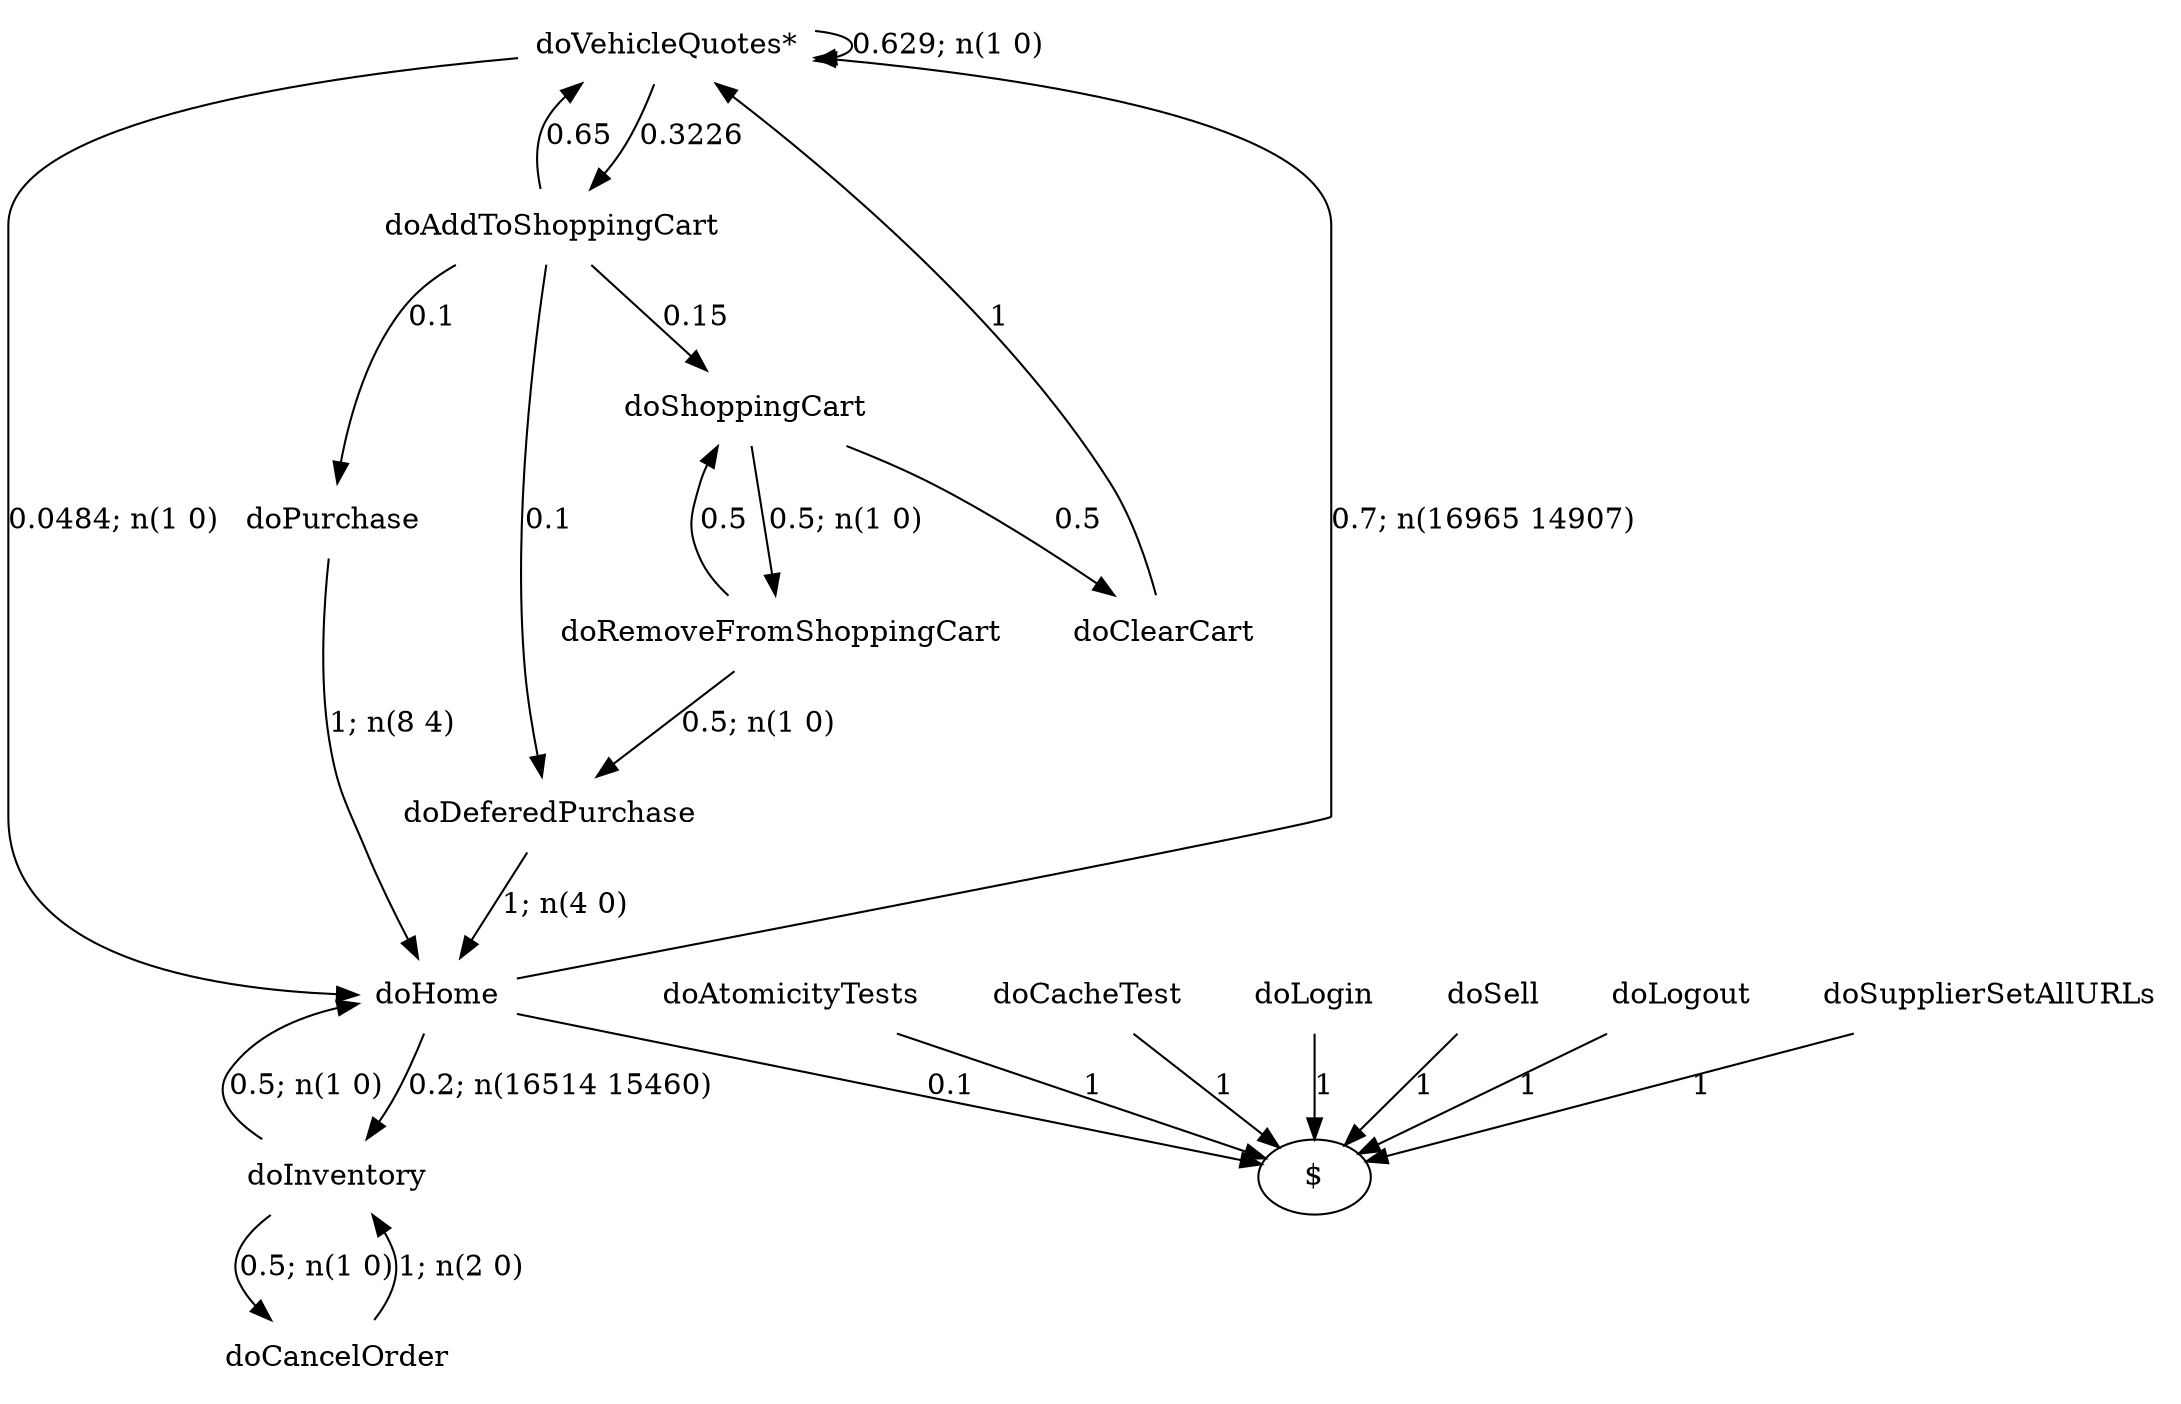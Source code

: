 digraph G {"doVehicleQuotes*" [label="doVehicleQuotes*",shape=none];"doSupplierSetAllURLs" [label="doSupplierSetAllURLs",shape=none];"doAtomicityTests" [label="doAtomicityTests",shape=none];"doCacheTest" [label="doCacheTest",shape=none];"doLogin" [label="doLogin",shape=none];"doAddToShoppingCart" [label="doAddToShoppingCart",shape=none];"doDeferedPurchase" [label="doDeferedPurchase",shape=none];"doHome" [label="doHome",shape=none];"doShoppingCart" [label="doShoppingCart",shape=none];"doClearCart" [label="doClearCart",shape=none];"doPurchase" [label="doPurchase",shape=none];"doInventory" [label="doInventory",shape=none];"doSell" [label="doSell",shape=none];"doLogout" [label="doLogout",shape=none];"doCancelOrder" [label="doCancelOrder",shape=none];"doRemoveFromShoppingCart" [label="doRemoveFromShoppingCart",shape=none];"doVehicleQuotes*"->"doVehicleQuotes*" [style=solid,label="0.629; n(1 0)"];"doVehicleQuotes*"->"doAddToShoppingCart" [style=solid,label="0.3226"];"doVehicleQuotes*"->"doHome" [style=solid,label="0.0484; n(1 0)"];"doSupplierSetAllURLs"->"$" [style=solid,label="1"];"doAtomicityTests"->"$" [style=solid,label="1"];"doCacheTest"->"$" [style=solid,label="1"];"doLogin"->"$" [style=solid,label="1"];"doAddToShoppingCart"->"doVehicleQuotes*" [style=solid,label="0.65"];"doAddToShoppingCart"->"doDeferedPurchase" [style=solid,label="0.1"];"doAddToShoppingCart"->"doShoppingCart" [style=solid,label="0.15"];"doAddToShoppingCart"->"doPurchase" [style=solid,label="0.1"];"doDeferedPurchase"->"doHome" [style=solid,label="1; n(4 0)"];"doHome"->"doVehicleQuotes*" [style=solid,label="0.7; n(16965 14907)"];"doHome"->"doInventory" [style=solid,label="0.2; n(16514 15460)"];"doHome"->"$" [style=solid,label="0.1"];"doShoppingCart"->"doClearCart" [style=solid,label="0.5"];"doShoppingCart"->"doRemoveFromShoppingCart" [style=solid,label="0.5; n(1 0)"];"doClearCart"->"doVehicleQuotes*" [style=solid,label="1"];"doPurchase"->"doHome" [style=solid,label="1; n(8 4)"];"doInventory"->"doHome" [style=solid,label="0.5; n(1 0)"];"doInventory"->"doCancelOrder" [style=solid,label="0.5; n(1 0)"];"doSell"->"$" [style=solid,label="1"];"doLogout"->"$" [style=solid,label="1"];"doCancelOrder"->"doInventory" [style=solid,label="1; n(2 0)"];"doRemoveFromShoppingCart"->"doDeferedPurchase" [style=solid,label="0.5; n(1 0)"];"doRemoveFromShoppingCart"->"doShoppingCart" [style=solid,label="0.5"];}